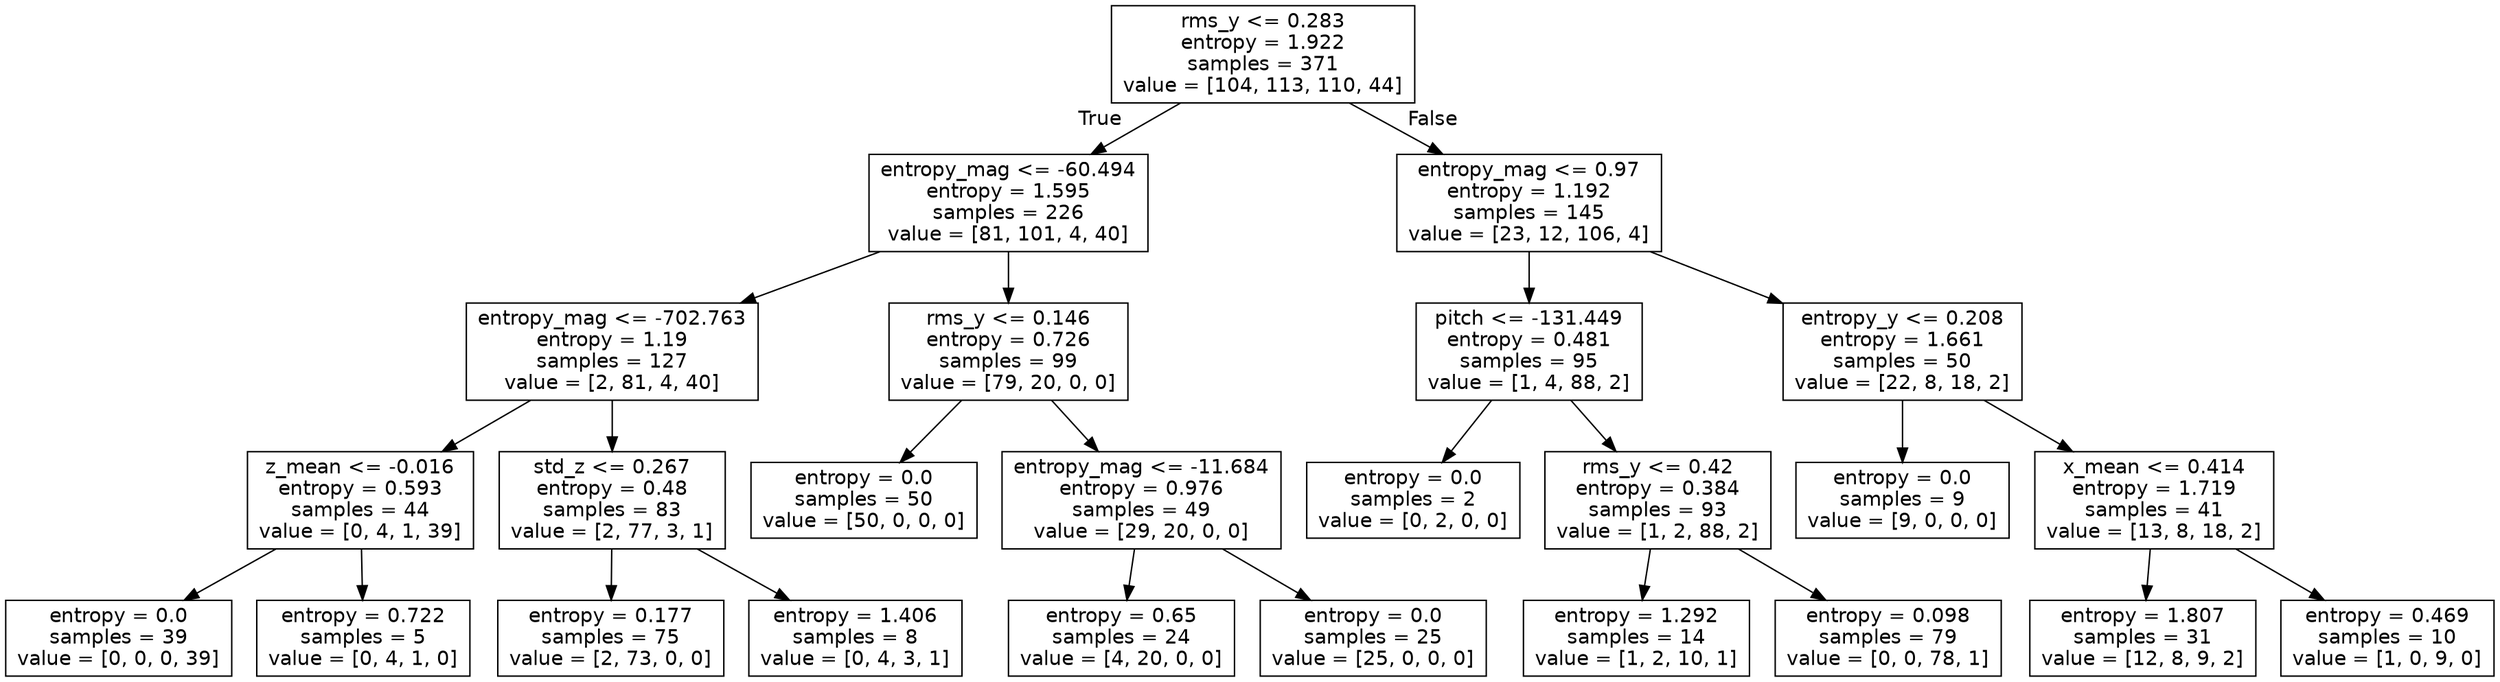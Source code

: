 digraph Tree {
node [shape=box, fontname="helvetica"] ;
edge [fontname="helvetica"] ;
0 [label="rms_y <= 0.283\nentropy = 1.922\nsamples = 371\nvalue = [104, 113, 110, 44]"] ;
1 [label="entropy_mag <= -60.494\nentropy = 1.595\nsamples = 226\nvalue = [81, 101, 4, 40]"] ;
0 -> 1 [labeldistance=2.5, labelangle=45, headlabel="True"] ;
2 [label="entropy_mag <= -702.763\nentropy = 1.19\nsamples = 127\nvalue = [2, 81, 4, 40]"] ;
1 -> 2 ;
3 [label="z_mean <= -0.016\nentropy = 0.593\nsamples = 44\nvalue = [0, 4, 1, 39]"] ;
2 -> 3 ;
4 [label="entropy = 0.0\nsamples = 39\nvalue = [0, 0, 0, 39]"] ;
3 -> 4 ;
5 [label="entropy = 0.722\nsamples = 5\nvalue = [0, 4, 1, 0]"] ;
3 -> 5 ;
6 [label="std_z <= 0.267\nentropy = 0.48\nsamples = 83\nvalue = [2, 77, 3, 1]"] ;
2 -> 6 ;
7 [label="entropy = 0.177\nsamples = 75\nvalue = [2, 73, 0, 0]"] ;
6 -> 7 ;
8 [label="entropy = 1.406\nsamples = 8\nvalue = [0, 4, 3, 1]"] ;
6 -> 8 ;
9 [label="rms_y <= 0.146\nentropy = 0.726\nsamples = 99\nvalue = [79, 20, 0, 0]"] ;
1 -> 9 ;
10 [label="entropy = 0.0\nsamples = 50\nvalue = [50, 0, 0, 0]"] ;
9 -> 10 ;
11 [label="entropy_mag <= -11.684\nentropy = 0.976\nsamples = 49\nvalue = [29, 20, 0, 0]"] ;
9 -> 11 ;
12 [label="entropy = 0.65\nsamples = 24\nvalue = [4, 20, 0, 0]"] ;
11 -> 12 ;
13 [label="entropy = 0.0\nsamples = 25\nvalue = [25, 0, 0, 0]"] ;
11 -> 13 ;
14 [label="entropy_mag <= 0.97\nentropy = 1.192\nsamples = 145\nvalue = [23, 12, 106, 4]"] ;
0 -> 14 [labeldistance=2.5, labelangle=-45, headlabel="False"] ;
15 [label="pitch <= -131.449\nentropy = 0.481\nsamples = 95\nvalue = [1, 4, 88, 2]"] ;
14 -> 15 ;
16 [label="entropy = 0.0\nsamples = 2\nvalue = [0, 2, 0, 0]"] ;
15 -> 16 ;
17 [label="rms_y <= 0.42\nentropy = 0.384\nsamples = 93\nvalue = [1, 2, 88, 2]"] ;
15 -> 17 ;
18 [label="entropy = 1.292\nsamples = 14\nvalue = [1, 2, 10, 1]"] ;
17 -> 18 ;
19 [label="entropy = 0.098\nsamples = 79\nvalue = [0, 0, 78, 1]"] ;
17 -> 19 ;
20 [label="entropy_y <= 0.208\nentropy = 1.661\nsamples = 50\nvalue = [22, 8, 18, 2]"] ;
14 -> 20 ;
21 [label="entropy = 0.0\nsamples = 9\nvalue = [9, 0, 0, 0]"] ;
20 -> 21 ;
22 [label="x_mean <= 0.414\nentropy = 1.719\nsamples = 41\nvalue = [13, 8, 18, 2]"] ;
20 -> 22 ;
23 [label="entropy = 1.807\nsamples = 31\nvalue = [12, 8, 9, 2]"] ;
22 -> 23 ;
24 [label="entropy = 0.469\nsamples = 10\nvalue = [1, 0, 9, 0]"] ;
22 -> 24 ;
}